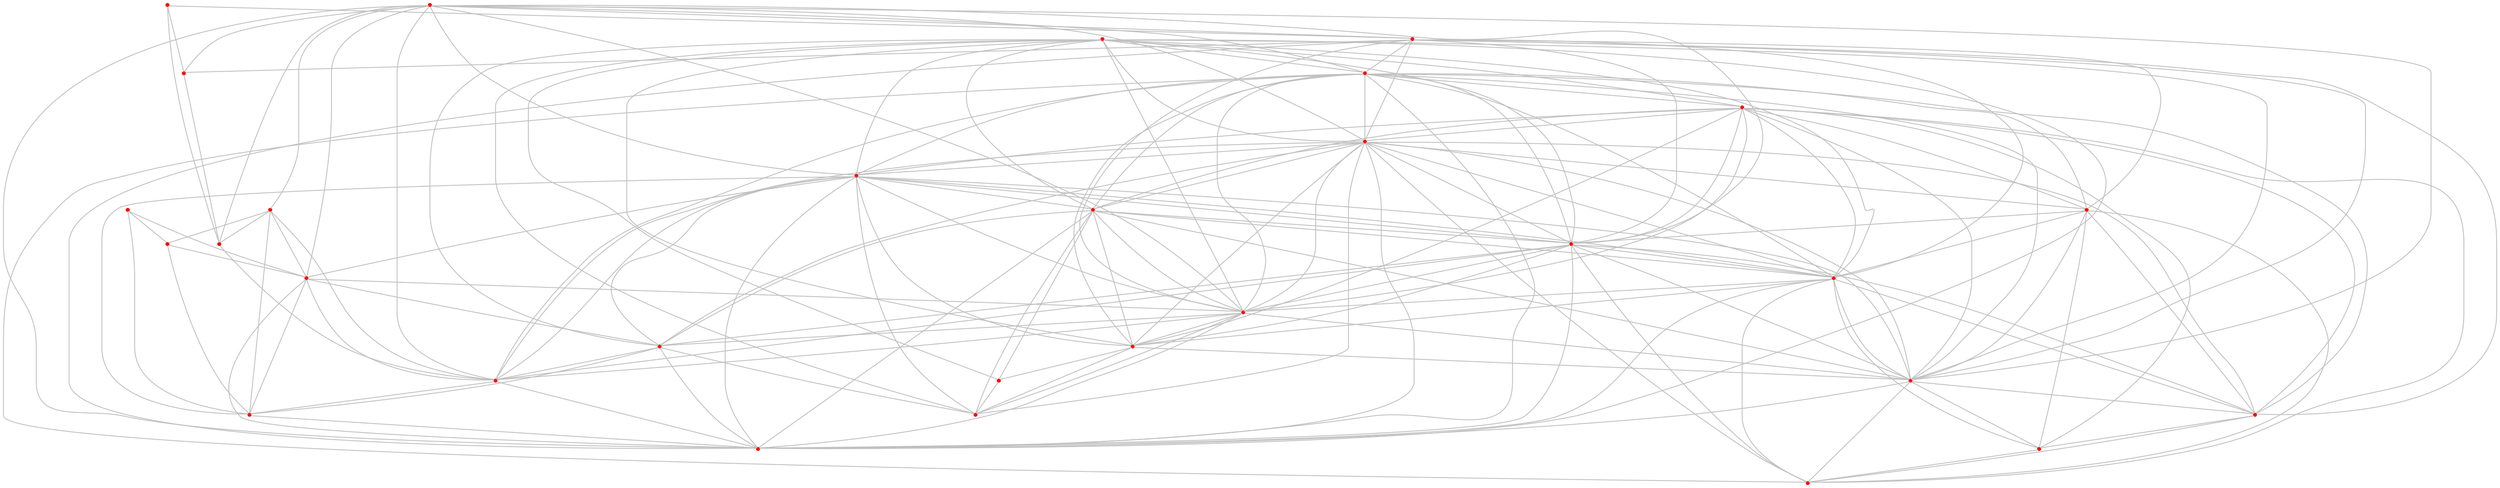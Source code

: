 graph {
	0 [color=red pos="2.4916685000644767,2.5042176113798105!" shape=point]
	1 [color=red pos="1.063765309850357,1.2200603875237652!" shape=point]
	2 [color=red pos="3.943393299921987,3.041359831630819!" shape=point]
	3 [color=red pos="3.0918627541648087,2.103828850804728!" shape=point]
	4 [color=red pos="2.2098996293462134,1.3940008796266232!" shape=point]
	5 [color=red pos="0.16953101207244536,3.47975564920695!" shape=point]
	6 [color=red pos="2.2293452480283236,0.43192755505026525!" shape=point]
	7 [color=red pos="1.9511289452844274,1.253103484076989!" shape=point]
	8 [color=red pos="1.4203252366996795,1.6115040519537849!" shape=point]
	9 [color=red pos="3.3745752038879493,1.1994241671075536!" shape=point]
	10 [color=red pos="1.888116126514186,3.6871316009515334!" shape=point]
	11 [color=red pos="1.3130553597150332,1.2245328481706292!" shape=point]
	12 [color=red pos="0.45255482359583565,3.928560140155779!" shape=point]
	13 [color=red pos="1.9841885903971979,1.317251176960009!" shape=point]
	14 [color=red pos="3.382871995701585,3.3283867677988943!" shape=point]
	15 [color=red pos="2.6471773842624984,3.5398449365988838!" shape=point]
	16 [color=red pos="2.2994458335556316,0.9124248120924707!" shape=point]
	17 [color=red pos="1.2171596771262099,2.80203474579499!" shape=point]
	18 [color=red pos="1.8076572549156964,1.670829595399094!" shape=point]
	19 [color=red pos="0.8235254981518563,2.117088846826063!" shape=point]
	20 [color=red pos="1.1788952674441604,0.47206347777505187!" shape=point]
	21 [color=red pos="1.7170526596773974,2.7315432075877037!" shape=point]
	22 [color=red pos="2.498834162033206,1.1267504536018618!" shape=point]
	23 [color=red pos="3.0733660536558043,0.7646203456552092!" shape=point]
	24 [color=red pos="3.46479637112406,0.21016708977232668!" shape=point]
	25 [color=red pos="0.9250299466371206,2.958119145575983!" shape=point]
	26 [color=red pos="3.0463130341680604,0.46693406792145087!" shape=point]
	27 [color=red pos="1.8255300402575925,1.9113447547329492!" shape=point]
	28 [color=red pos="0.42232742480955565,0.05782810370293667!" shape=point]
	29 [color=red pos="0.47621702612230354,1.091520546975472!" shape=point]
	0 -- 3 [color=gray]
	0 -- 4 [color=gray]
	0 -- 7 [color=gray]
	0 -- 8 [color=gray]
	0 -- 10 [color=gray]
	0 -- 13 [color=gray]
	0 -- 14 [color=gray]
	0 -- 15 [color=gray]
	0 -- 17 [color=gray]
	0 -- 18 [color=gray]
	0 -- 21 [color=gray]
	0 -- 22 [color=gray]
	0 -- 27 [color=gray]
	1 -- 4 [color=gray]
	1 -- 6 [color=gray]
	1 -- 7 [color=gray]
	1 -- 8 [color=gray]
	1 -- 11 [color=gray]
	1 -- 13 [color=gray]
	1 -- 16 [color=gray]
	1 -- 18 [color=gray]
	1 -- 19 [color=gray]
	1 -- 20 [color=gray]
	1 -- 22 [color=gray]
	1 -- 27 [color=gray]
	1 -- 28 [color=gray]
	1 -- 29 [color=gray]
	2 -- 3 [color=gray]
	2 -- 14 [color=gray]
	2 -- 15 [color=gray]
	3 -- 4 [color=gray]
	3 -- 7 [color=gray]
	3 -- 9 [color=gray]
	3 -- 13 [color=gray]
	3 -- 14 [color=gray]
	3 -- 16 [color=gray]
	3 -- 18 [color=gray]
	3 -- 22 [color=gray]
	3 -- 23 [color=gray]
	3 -- 27 [color=gray]
	4 -- 6 [color=gray]
	4 -- 7 [color=gray]
	4 -- 8 [color=gray]
	4 -- 9 [color=gray]
	4 -- 11 [color=gray]
	4 -- 13 [color=gray]
	4 -- 16 [color=gray]
	4 -- 18 [color=gray]
	4 -- 20 [color=gray]
	4 -- 21 [color=gray]
	4 -- 22 [color=gray]
	4 -- 23 [color=gray]
	4 -- 26 [color=gray]
	4 -- 27 [color=gray]
	5 -- 12 [color=gray]
	5 -- 17 [color=gray]
	5 -- 25 [color=gray]
	6 -- 7 [color=gray]
	6 -- 8 [color=gray]
	6 -- 9 [color=gray]
	6 -- 11 [color=gray]
	6 -- 13 [color=gray]
	6 -- 16 [color=gray]
	6 -- 18 [color=gray]
	6 -- 20 [color=gray]
	6 -- 22 [color=gray]
	6 -- 23 [color=gray]
	6 -- 24 [color=gray]
	6 -- 26 [color=gray]
	7 -- 8 [color=gray]
	7 -- 9 [color=gray]
	7 -- 11 [color=gray]
	7 -- 13 [color=gray]
	7 -- 16 [color=gray]
	7 -- 18 [color=gray]
	7 -- 19 [color=gray]
	7 -- 20 [color=gray]
	7 -- 21 [color=gray]
	7 -- 22 [color=gray]
	7 -- 23 [color=gray]
	7 -- 26 [color=gray]
	7 -- 27 [color=gray]
	7 -- 29 [color=gray]
	8 -- 11 [color=gray]
	8 -- 13 [color=gray]
	8 -- 16 [color=gray]
	8 -- 17 [color=gray]
	8 -- 18 [color=gray]
	8 -- 19 [color=gray]
	8 -- 20 [color=gray]
	8 -- 21 [color=gray]
	8 -- 22 [color=gray]
	8 -- 25 [color=gray]
	8 -- 27 [color=gray]
	8 -- 29 [color=gray]
	9 -- 13 [color=gray]
	9 -- 16 [color=gray]
	9 -- 22 [color=gray]
	9 -- 23 [color=gray]
	9 -- 24 [color=gray]
	9 -- 26 [color=gray]
	10 -- 12 [color=gray]
	10 -- 15 [color=gray]
	10 -- 17 [color=gray]
	10 -- 21 [color=gray]
	10 -- 25 [color=gray]
	11 -- 13 [color=gray]
	11 -- 16 [color=gray]
	11 -- 18 [color=gray]
	11 -- 19 [color=gray]
	11 -- 20 [color=gray]
	11 -- 22 [color=gray]
	11 -- 27 [color=gray]
	11 -- 28 [color=gray]
	11 -- 29 [color=gray]
	12 -- 17 [color=gray]
	12 -- 25 [color=gray]
	13 -- 16 [color=gray]
	13 -- 18 [color=gray]
	13 -- 19 [color=gray]
	13 -- 20 [color=gray]
	13 -- 21 [color=gray]
	13 -- 22 [color=gray]
	13 -- 23 [color=gray]
	13 -- 26 [color=gray]
	13 -- 27 [color=gray]
	14 -- 15 [color=gray]
	15 -- 21 [color=gray]
	16 -- 18 [color=gray]
	16 -- 20 [color=gray]
	16 -- 22 [color=gray]
	16 -- 23 [color=gray]
	16 -- 24 [color=gray]
	16 -- 26 [color=gray]
	16 -- 27 [color=gray]
	17 -- 18 [color=gray]
	17 -- 19 [color=gray]
	17 -- 21 [color=gray]
	17 -- 25 [color=gray]
	17 -- 27 [color=gray]
	18 -- 19 [color=gray]
	18 -- 20 [color=gray]
	18 -- 21 [color=gray]
	18 -- 22 [color=gray]
	18 -- 27 [color=gray]
	18 -- 29 [color=gray]
	19 -- 21 [color=gray]
	19 -- 25 [color=gray]
	19 -- 27 [color=gray]
	19 -- 29 [color=gray]
	20 -- 22 [color=gray]
	20 -- 28 [color=gray]
	20 -- 29 [color=gray]
	21 -- 25 [color=gray]
	21 -- 27 [color=gray]
	22 -- 23 [color=gray]
	22 -- 24 [color=gray]
	22 -- 26 [color=gray]
	22 -- 27 [color=gray]
	23 -- 24 [color=gray]
	23 -- 26 [color=gray]
	24 -- 26 [color=gray]
	25 -- 27 [color=gray]
	28 -- 29 [color=gray]
}
